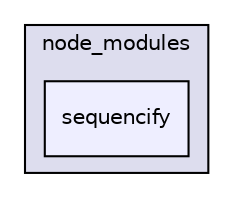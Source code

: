 digraph "gulp-src/node_modules/gulp/node_modules/orchestrator/node_modules/sequencify" {
  compound=true
  node [ fontsize="10", fontname="Helvetica"];
  edge [ labelfontsize="10", labelfontname="Helvetica"];
  subgraph clusterdir_6766e1ffa899eb043cd6a3dfc3c5d9d2 {
    graph [ bgcolor="#ddddee", pencolor="black", label="node_modules" fontname="Helvetica", fontsize="10", URL="dir_6766e1ffa899eb043cd6a3dfc3c5d9d2.html"]
  dir_91f2638842cc31b7c08ace25c064ef73 [shape=box, label="sequencify", style="filled", fillcolor="#eeeeff", pencolor="black", URL="dir_91f2638842cc31b7c08ace25c064ef73.html"];
  }
}
